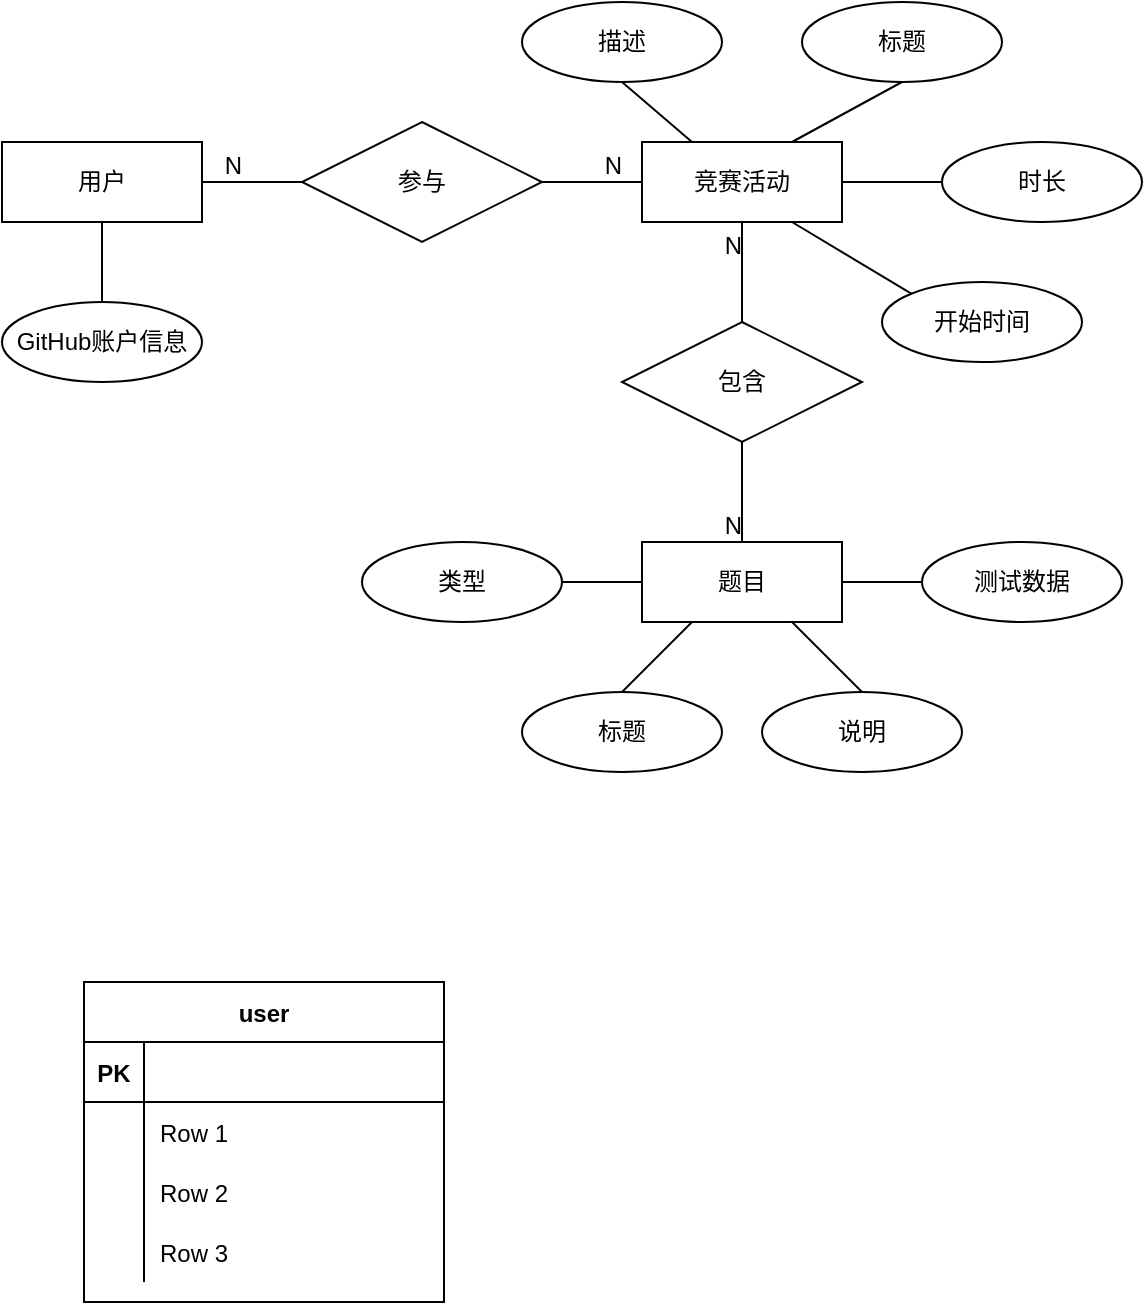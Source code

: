 <mxfile version="16.5.6" type="github">
  <diagram id="lzU8w3YowqZkS8ccZmY8" name="第 1 页">
    <mxGraphModel dx="1422" dy="786" grid="1" gridSize="10" guides="1" tooltips="1" connect="1" arrows="1" fold="1" page="1" pageScale="1" pageWidth="827" pageHeight="1169" math="0" shadow="0">
      <root>
        <mxCell id="0" />
        <mxCell id="1" parent="0" />
        <mxCell id="rXs9L9ZFIp_ScIqS3WeQ-1" value="用户" style="whiteSpace=wrap;html=1;align=center;" parent="1" vertex="1">
          <mxGeometry x="129" y="90" width="100" height="40" as="geometry" />
        </mxCell>
        <mxCell id="rXs9L9ZFIp_ScIqS3WeQ-2" value="GitHub账户信息" style="ellipse;whiteSpace=wrap;html=1;align=center;" parent="1" vertex="1">
          <mxGeometry x="129" y="170" width="100" height="40" as="geometry" />
        </mxCell>
        <mxCell id="rXs9L9ZFIp_ScIqS3WeQ-3" value="" style="endArrow=none;html=1;rounded=0;exitX=0.5;exitY=1;exitDx=0;exitDy=0;entryX=0.5;entryY=0;entryDx=0;entryDy=0;" parent="1" source="rXs9L9ZFIp_ScIqS3WeQ-1" target="rXs9L9ZFIp_ScIqS3WeQ-2" edge="1">
          <mxGeometry relative="1" as="geometry">
            <mxPoint x="259" y="150" as="sourcePoint" />
            <mxPoint x="419" y="150" as="targetPoint" />
          </mxGeometry>
        </mxCell>
        <mxCell id="rXs9L9ZFIp_ScIqS3WeQ-4" value="参与" style="shape=rhombus;perimeter=rhombusPerimeter;whiteSpace=wrap;html=1;align=center;" parent="1" vertex="1">
          <mxGeometry x="279" y="80" width="120" height="60" as="geometry" />
        </mxCell>
        <mxCell id="rXs9L9ZFIp_ScIqS3WeQ-5" value="竞赛活动" style="whiteSpace=wrap;html=1;align=center;" parent="1" vertex="1">
          <mxGeometry x="449" y="90" width="100" height="40" as="geometry" />
        </mxCell>
        <mxCell id="rXs9L9ZFIp_ScIqS3WeQ-6" value="" style="endArrow=none;html=1;rounded=0;exitX=1;exitY=0.5;exitDx=0;exitDy=0;entryX=0;entryY=0.5;entryDx=0;entryDy=0;" parent="1" source="rXs9L9ZFIp_ScIqS3WeQ-4" target="rXs9L9ZFIp_ScIqS3WeQ-5" edge="1">
          <mxGeometry relative="1" as="geometry">
            <mxPoint x="389" y="240" as="sourcePoint" />
            <mxPoint x="549" y="240" as="targetPoint" />
          </mxGeometry>
        </mxCell>
        <mxCell id="rXs9L9ZFIp_ScIqS3WeQ-7" value="N" style="resizable=0;html=1;align=right;verticalAlign=bottom;" parent="rXs9L9ZFIp_ScIqS3WeQ-6" connectable="0" vertex="1">
          <mxGeometry x="1" relative="1" as="geometry">
            <mxPoint x="-10" as="offset" />
          </mxGeometry>
        </mxCell>
        <mxCell id="rXs9L9ZFIp_ScIqS3WeQ-8" value="" style="endArrow=none;html=1;rounded=0;exitX=0;exitY=0.5;exitDx=0;exitDy=0;" parent="1" source="rXs9L9ZFIp_ScIqS3WeQ-4" target="rXs9L9ZFIp_ScIqS3WeQ-1" edge="1">
          <mxGeometry relative="1" as="geometry">
            <mxPoint x="299" y="200" as="sourcePoint" />
            <mxPoint x="459" y="200" as="targetPoint" />
          </mxGeometry>
        </mxCell>
        <mxCell id="rXs9L9ZFIp_ScIqS3WeQ-9" value="N" style="resizable=0;html=1;align=right;verticalAlign=bottom;" parent="rXs9L9ZFIp_ScIqS3WeQ-8" connectable="0" vertex="1">
          <mxGeometry x="1" relative="1" as="geometry">
            <mxPoint x="20" as="offset" />
          </mxGeometry>
        </mxCell>
        <mxCell id="rXs9L9ZFIp_ScIqS3WeQ-10" value="描述" style="ellipse;whiteSpace=wrap;html=1;align=center;" parent="1" vertex="1">
          <mxGeometry x="389" y="20" width="100" height="40" as="geometry" />
        </mxCell>
        <mxCell id="rXs9L9ZFIp_ScIqS3WeQ-11" value="时长" style="ellipse;whiteSpace=wrap;html=1;align=center;" parent="1" vertex="1">
          <mxGeometry x="599" y="90" width="100" height="40" as="geometry" />
        </mxCell>
        <mxCell id="rXs9L9ZFIp_ScIqS3WeQ-12" value="标题" style="ellipse;whiteSpace=wrap;html=1;align=center;" parent="1" vertex="1">
          <mxGeometry x="529" y="20" width="100" height="40" as="geometry" />
        </mxCell>
        <mxCell id="rXs9L9ZFIp_ScIqS3WeQ-13" value="" style="endArrow=none;html=1;rounded=0;exitX=0;exitY=0.5;exitDx=0;exitDy=0;entryX=1;entryY=0.5;entryDx=0;entryDy=0;" parent="1" source="rXs9L9ZFIp_ScIqS3WeQ-11" target="rXs9L9ZFIp_ScIqS3WeQ-5" edge="1">
          <mxGeometry relative="1" as="geometry">
            <mxPoint x="529" y="220" as="sourcePoint" />
            <mxPoint x="689" y="220" as="targetPoint" />
          </mxGeometry>
        </mxCell>
        <mxCell id="rXs9L9ZFIp_ScIqS3WeQ-14" value="" style="endArrow=none;html=1;rounded=0;exitX=0.5;exitY=1;exitDx=0;exitDy=0;entryX=0.75;entryY=0;entryDx=0;entryDy=0;" parent="1" source="rXs9L9ZFIp_ScIqS3WeQ-12" target="rXs9L9ZFIp_ScIqS3WeQ-5" edge="1">
          <mxGeometry relative="1" as="geometry">
            <mxPoint x="539" y="230" as="sourcePoint" />
            <mxPoint x="699" y="230" as="targetPoint" />
          </mxGeometry>
        </mxCell>
        <mxCell id="rXs9L9ZFIp_ScIqS3WeQ-15" value="" style="endArrow=none;html=1;rounded=0;exitX=0.5;exitY=1;exitDx=0;exitDy=0;entryX=0.25;entryY=0;entryDx=0;entryDy=0;" parent="1" source="rXs9L9ZFIp_ScIqS3WeQ-10" target="rXs9L9ZFIp_ScIqS3WeQ-5" edge="1">
          <mxGeometry relative="1" as="geometry">
            <mxPoint x="549" y="240" as="sourcePoint" />
            <mxPoint x="709" y="240" as="targetPoint" />
          </mxGeometry>
        </mxCell>
        <mxCell id="rXs9L9ZFIp_ScIqS3WeQ-16" value="题目" style="whiteSpace=wrap;html=1;align=center;" parent="1" vertex="1">
          <mxGeometry x="449" y="290" width="100" height="40" as="geometry" />
        </mxCell>
        <mxCell id="rXs9L9ZFIp_ScIqS3WeQ-17" value="包含" style="shape=rhombus;perimeter=rhombusPerimeter;whiteSpace=wrap;html=1;align=center;" parent="1" vertex="1">
          <mxGeometry x="439" y="180" width="120" height="60" as="geometry" />
        </mxCell>
        <mxCell id="rXs9L9ZFIp_ScIqS3WeQ-18" value="" style="endArrow=none;html=1;rounded=0;exitX=0.5;exitY=1;exitDx=0;exitDy=0;entryX=0.5;entryY=0;entryDx=0;entryDy=0;" parent="1" source="rXs9L9ZFIp_ScIqS3WeQ-17" target="rXs9L9ZFIp_ScIqS3WeQ-16" edge="1">
          <mxGeometry relative="1" as="geometry">
            <mxPoint x="639" y="260" as="sourcePoint" />
            <mxPoint x="799" y="260" as="targetPoint" />
          </mxGeometry>
        </mxCell>
        <mxCell id="rXs9L9ZFIp_ScIqS3WeQ-19" value="N" style="resizable=0;html=1;align=right;verticalAlign=bottom;" parent="rXs9L9ZFIp_ScIqS3WeQ-18" connectable="0" vertex="1">
          <mxGeometry x="1" relative="1" as="geometry" />
        </mxCell>
        <mxCell id="rXs9L9ZFIp_ScIqS3WeQ-20" value="" style="endArrow=none;html=1;rounded=0;exitX=0.5;exitY=0;exitDx=0;exitDy=0;entryX=0.5;entryY=1;entryDx=0;entryDy=0;" parent="1" source="rXs9L9ZFIp_ScIqS3WeQ-17" target="rXs9L9ZFIp_ScIqS3WeQ-5" edge="1">
          <mxGeometry relative="1" as="geometry">
            <mxPoint x="579" y="180" as="sourcePoint" />
            <mxPoint x="739" y="180" as="targetPoint" />
          </mxGeometry>
        </mxCell>
        <mxCell id="rXs9L9ZFIp_ScIqS3WeQ-21" value="N" style="resizable=0;html=1;align=right;verticalAlign=bottom;" parent="rXs9L9ZFIp_ScIqS3WeQ-20" connectable="0" vertex="1">
          <mxGeometry x="1" relative="1" as="geometry">
            <mxPoint y="20" as="offset" />
          </mxGeometry>
        </mxCell>
        <mxCell id="rXs9L9ZFIp_ScIqS3WeQ-22" value="类型" style="ellipse;whiteSpace=wrap;html=1;align=center;" parent="1" vertex="1">
          <mxGeometry x="309" y="290" width="100" height="40" as="geometry" />
        </mxCell>
        <mxCell id="rXs9L9ZFIp_ScIqS3WeQ-23" value="标题" style="ellipse;whiteSpace=wrap;html=1;align=center;" parent="1" vertex="1">
          <mxGeometry x="389" y="365" width="100" height="40" as="geometry" />
        </mxCell>
        <mxCell id="rXs9L9ZFIp_ScIqS3WeQ-24" value="说明" style="ellipse;whiteSpace=wrap;html=1;align=center;" parent="1" vertex="1">
          <mxGeometry x="509" y="365" width="100" height="40" as="geometry" />
        </mxCell>
        <mxCell id="rXs9L9ZFIp_ScIqS3WeQ-25" value="" style="endArrow=none;html=1;rounded=0;exitX=0;exitY=0.5;exitDx=0;exitDy=0;entryX=1;entryY=0.5;entryDx=0;entryDy=0;" parent="1" source="rXs9L9ZFIp_ScIqS3WeQ-16" target="rXs9L9ZFIp_ScIqS3WeQ-22" edge="1">
          <mxGeometry relative="1" as="geometry">
            <mxPoint x="569" y="350" as="sourcePoint" />
            <mxPoint x="729" y="350" as="targetPoint" />
          </mxGeometry>
        </mxCell>
        <mxCell id="rXs9L9ZFIp_ScIqS3WeQ-26" value="" style="endArrow=none;html=1;rounded=0;exitX=0.25;exitY=1;exitDx=0;exitDy=0;entryX=0.5;entryY=0;entryDx=0;entryDy=0;" parent="1" source="rXs9L9ZFIp_ScIqS3WeQ-16" target="rXs9L9ZFIp_ScIqS3WeQ-23" edge="1">
          <mxGeometry relative="1" as="geometry">
            <mxPoint x="459" y="320" as="sourcePoint" />
            <mxPoint x="419" y="320" as="targetPoint" />
          </mxGeometry>
        </mxCell>
        <mxCell id="rXs9L9ZFIp_ScIqS3WeQ-27" value="" style="endArrow=none;html=1;rounded=0;exitX=0.5;exitY=0;exitDx=0;exitDy=0;entryX=0.75;entryY=1;entryDx=0;entryDy=0;" parent="1" source="rXs9L9ZFIp_ScIqS3WeQ-24" target="rXs9L9ZFIp_ScIqS3WeQ-16" edge="1">
          <mxGeometry relative="1" as="geometry">
            <mxPoint x="549" y="340" as="sourcePoint" />
            <mxPoint x="509" y="340" as="targetPoint" />
          </mxGeometry>
        </mxCell>
        <mxCell id="rXs9L9ZFIp_ScIqS3WeQ-28" value="测试数据" style="ellipse;whiteSpace=wrap;html=1;align=center;" parent="1" vertex="1">
          <mxGeometry x="589" y="290" width="100" height="40" as="geometry" />
        </mxCell>
        <mxCell id="rXs9L9ZFIp_ScIqS3WeQ-29" value="" style="endArrow=none;html=1;rounded=0;exitX=0;exitY=0.5;exitDx=0;exitDy=0;entryX=1;entryY=0.5;entryDx=0;entryDy=0;" parent="1" source="rXs9L9ZFIp_ScIqS3WeQ-28" target="rXs9L9ZFIp_ScIqS3WeQ-16" edge="1">
          <mxGeometry relative="1" as="geometry">
            <mxPoint x="459" y="320" as="sourcePoint" />
            <mxPoint x="419" y="320" as="targetPoint" />
          </mxGeometry>
        </mxCell>
        <mxCell id="rXs9L9ZFIp_ScIqS3WeQ-30" value="开始时间" style="ellipse;whiteSpace=wrap;html=1;align=center;" parent="1" vertex="1">
          <mxGeometry x="569" y="160" width="100" height="40" as="geometry" />
        </mxCell>
        <mxCell id="rXs9L9ZFIp_ScIqS3WeQ-31" value="" style="endArrow=none;html=1;rounded=0;exitX=0.75;exitY=1;exitDx=0;exitDy=0;entryX=0;entryY=0;entryDx=0;entryDy=0;" parent="1" source="rXs9L9ZFIp_ScIqS3WeQ-5" target="rXs9L9ZFIp_ScIqS3WeQ-30" edge="1">
          <mxGeometry relative="1" as="geometry">
            <mxPoint x="209" y="250" as="sourcePoint" />
            <mxPoint x="369" y="250" as="targetPoint" />
          </mxGeometry>
        </mxCell>
        <mxCell id="uHWXDHK7l5Ii99A3Nnj_-1" value="user" style="shape=table;startSize=30;container=1;collapsible=1;childLayout=tableLayout;fixedRows=1;rowLines=0;fontStyle=1;align=center;resizeLast=1;" vertex="1" parent="1">
          <mxGeometry x="170" y="510" width="180" height="160" as="geometry" />
        </mxCell>
        <mxCell id="uHWXDHK7l5Ii99A3Nnj_-2" value="" style="shape=tableRow;horizontal=0;startSize=0;swimlaneHead=0;swimlaneBody=0;fillColor=none;collapsible=0;dropTarget=0;points=[[0,0.5],[1,0.5]];portConstraint=eastwest;top=0;left=0;right=0;bottom=1;" vertex="1" parent="uHWXDHK7l5Ii99A3Nnj_-1">
          <mxGeometry y="30" width="180" height="30" as="geometry" />
        </mxCell>
        <mxCell id="uHWXDHK7l5Ii99A3Nnj_-3" value="PK" style="shape=partialRectangle;connectable=0;fillColor=none;top=0;left=0;bottom=0;right=0;fontStyle=1;overflow=hidden;" vertex="1" parent="uHWXDHK7l5Ii99A3Nnj_-2">
          <mxGeometry width="30" height="30" as="geometry">
            <mxRectangle width="30" height="30" as="alternateBounds" />
          </mxGeometry>
        </mxCell>
        <mxCell id="uHWXDHK7l5Ii99A3Nnj_-4" value="" style="shape=partialRectangle;connectable=0;fillColor=none;top=0;left=0;bottom=0;right=0;align=left;spacingLeft=6;fontStyle=5;overflow=hidden;" vertex="1" parent="uHWXDHK7l5Ii99A3Nnj_-2">
          <mxGeometry x="30" width="150" height="30" as="geometry">
            <mxRectangle width="150" height="30" as="alternateBounds" />
          </mxGeometry>
        </mxCell>
        <mxCell id="uHWXDHK7l5Ii99A3Nnj_-5" value="" style="shape=tableRow;horizontal=0;startSize=0;swimlaneHead=0;swimlaneBody=0;fillColor=none;collapsible=0;dropTarget=0;points=[[0,0.5],[1,0.5]];portConstraint=eastwest;top=0;left=0;right=0;bottom=0;" vertex="1" parent="uHWXDHK7l5Ii99A3Nnj_-1">
          <mxGeometry y="60" width="180" height="30" as="geometry" />
        </mxCell>
        <mxCell id="uHWXDHK7l5Ii99A3Nnj_-6" value="" style="shape=partialRectangle;connectable=0;fillColor=none;top=0;left=0;bottom=0;right=0;editable=1;overflow=hidden;" vertex="1" parent="uHWXDHK7l5Ii99A3Nnj_-5">
          <mxGeometry width="30" height="30" as="geometry">
            <mxRectangle width="30" height="30" as="alternateBounds" />
          </mxGeometry>
        </mxCell>
        <mxCell id="uHWXDHK7l5Ii99A3Nnj_-7" value="Row 1" style="shape=partialRectangle;connectable=0;fillColor=none;top=0;left=0;bottom=0;right=0;align=left;spacingLeft=6;overflow=hidden;" vertex="1" parent="uHWXDHK7l5Ii99A3Nnj_-5">
          <mxGeometry x="30" width="150" height="30" as="geometry">
            <mxRectangle width="150" height="30" as="alternateBounds" />
          </mxGeometry>
        </mxCell>
        <mxCell id="uHWXDHK7l5Ii99A3Nnj_-8" value="" style="shape=tableRow;horizontal=0;startSize=0;swimlaneHead=0;swimlaneBody=0;fillColor=none;collapsible=0;dropTarget=0;points=[[0,0.5],[1,0.5]];portConstraint=eastwest;top=0;left=0;right=0;bottom=0;" vertex="1" parent="uHWXDHK7l5Ii99A3Nnj_-1">
          <mxGeometry y="90" width="180" height="30" as="geometry" />
        </mxCell>
        <mxCell id="uHWXDHK7l5Ii99A3Nnj_-9" value="" style="shape=partialRectangle;connectable=0;fillColor=none;top=0;left=0;bottom=0;right=0;editable=1;overflow=hidden;" vertex="1" parent="uHWXDHK7l5Ii99A3Nnj_-8">
          <mxGeometry width="30" height="30" as="geometry">
            <mxRectangle width="30" height="30" as="alternateBounds" />
          </mxGeometry>
        </mxCell>
        <mxCell id="uHWXDHK7l5Ii99A3Nnj_-10" value="Row 2" style="shape=partialRectangle;connectable=0;fillColor=none;top=0;left=0;bottom=0;right=0;align=left;spacingLeft=6;overflow=hidden;" vertex="1" parent="uHWXDHK7l5Ii99A3Nnj_-8">
          <mxGeometry x="30" width="150" height="30" as="geometry">
            <mxRectangle width="150" height="30" as="alternateBounds" />
          </mxGeometry>
        </mxCell>
        <mxCell id="uHWXDHK7l5Ii99A3Nnj_-11" value="" style="shape=tableRow;horizontal=0;startSize=0;swimlaneHead=0;swimlaneBody=0;fillColor=none;collapsible=0;dropTarget=0;points=[[0,0.5],[1,0.5]];portConstraint=eastwest;top=0;left=0;right=0;bottom=0;" vertex="1" parent="uHWXDHK7l5Ii99A3Nnj_-1">
          <mxGeometry y="120" width="180" height="30" as="geometry" />
        </mxCell>
        <mxCell id="uHWXDHK7l5Ii99A3Nnj_-12" value="" style="shape=partialRectangle;connectable=0;fillColor=none;top=0;left=0;bottom=0;right=0;editable=1;overflow=hidden;" vertex="1" parent="uHWXDHK7l5Ii99A3Nnj_-11">
          <mxGeometry width="30" height="30" as="geometry">
            <mxRectangle width="30" height="30" as="alternateBounds" />
          </mxGeometry>
        </mxCell>
        <mxCell id="uHWXDHK7l5Ii99A3Nnj_-13" value="Row 3" style="shape=partialRectangle;connectable=0;fillColor=none;top=0;left=0;bottom=0;right=0;align=left;spacingLeft=6;overflow=hidden;" vertex="1" parent="uHWXDHK7l5Ii99A3Nnj_-11">
          <mxGeometry x="30" width="150" height="30" as="geometry">
            <mxRectangle width="150" height="30" as="alternateBounds" />
          </mxGeometry>
        </mxCell>
      </root>
    </mxGraphModel>
  </diagram>
</mxfile>
